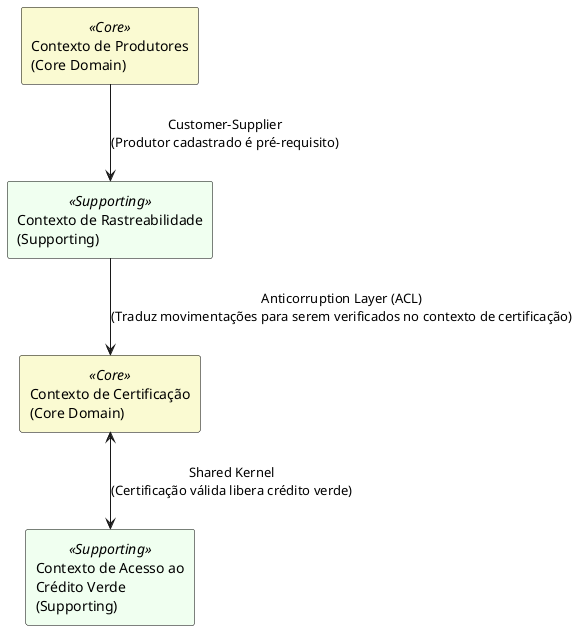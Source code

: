 @startuml
' Context Map para sistema de certificação de sustentabilidade

skinparam rectangle {
  BackgroundColor<<Core>> LightGoldenrodYellow
  BackgroundColor<<Supporting>> HoneyDew
  BackgroundColor<<Generic>> Lavender
  BorderColor black
}

rectangle "Contexto de Produtores\n(Core Domain)" as Produtores <<Core>>
rectangle "Contexto de Certificação\n(Core Domain)" as Certificacao <<Core>>
rectangle "Contexto de Rastreabilidade\n(Supporting)" as Rastreabilidade <<Supporting>>
rectangle "Contexto de Acesso ao\nCrédito Verde\n(Supporting)" as Credito <<Supporting>>

' Relacionamentos principais
Produtores --> Rastreabilidade : "Customer-Supplier\n(Produtor cadastrado é pré-requisito)"
Rastreabilidade --> Certificacao : "Anticorruption Layer (ACL)\n(Traduz movimentações para serem verificados no contexto de certificação)"
Certificacao <--> Credito : "Shared Kernel\n(Certificação válida libera crédito verde)"

@enduml